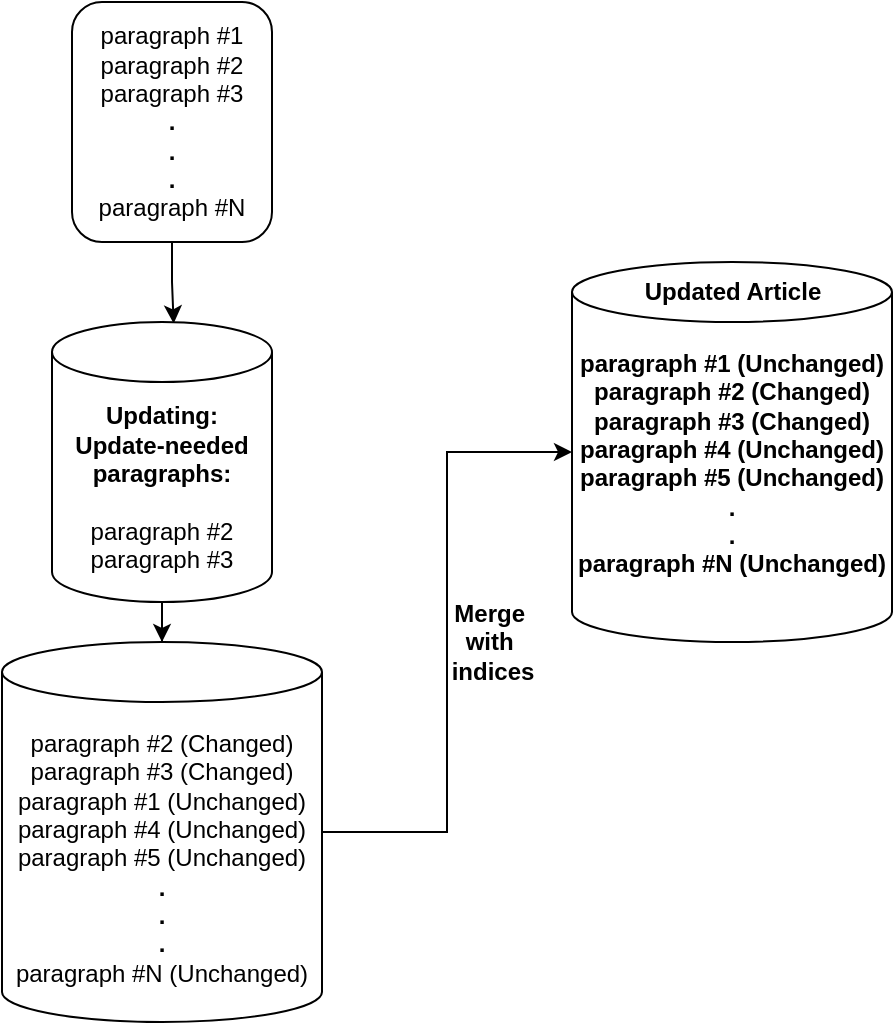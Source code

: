 <mxfile version="21.7.2" type="device">
  <diagram name="第 1 页" id="sE4ty2KnzMjDkDgEJrM9">
    <mxGraphModel dx="1193" dy="731" grid="1" gridSize="10" guides="1" tooltips="1" connect="1" arrows="1" fold="1" page="1" pageScale="1" pageWidth="827" pageHeight="1169" math="0" shadow="0">
      <root>
        <mxCell id="0" />
        <mxCell id="1" parent="0" />
        <mxCell id="4uikrzWbj6Hve89kQUTt-12" style="edgeStyle=orthogonalEdgeStyle;rounded=0;orthogonalLoop=1;jettySize=auto;html=1;entryX=0.553;entryY=0.005;entryDx=0;entryDy=0;entryPerimeter=0;" edge="1" parent="1" source="4uikrzWbj6Hve89kQUTt-1" target="4uikrzWbj6Hve89kQUTt-4">
          <mxGeometry relative="1" as="geometry" />
        </mxCell>
        <mxCell id="4uikrzWbj6Hve89kQUTt-1" value="paragraph #1&lt;br&gt;paragraph #2&lt;br&gt;&lt;div style=&quot;&quot;&gt;paragraph #3&lt;/div&gt;&lt;div style=&quot;&quot;&gt;&lt;b&gt;.&lt;/b&gt;&lt;/div&gt;&lt;div style=&quot;&quot;&gt;&lt;b&gt;.&lt;/b&gt;&lt;/div&gt;&lt;div style=&quot;&quot;&gt;&lt;b&gt;.&lt;/b&gt;&lt;/div&gt;&lt;div style=&quot;&quot;&gt;paragraph #N&lt;/div&gt;" style="rounded=1;whiteSpace=wrap;html=1;align=center;" vertex="1" parent="1">
          <mxGeometry x="320" y="10" width="100" height="120" as="geometry" />
        </mxCell>
        <mxCell id="4uikrzWbj6Hve89kQUTt-7" value="" style="edgeStyle=orthogonalEdgeStyle;rounded=0;orthogonalLoop=1;jettySize=auto;html=1;" edge="1" parent="1" source="4uikrzWbj6Hve89kQUTt-4" target="4uikrzWbj6Hve89kQUTt-6">
          <mxGeometry relative="1" as="geometry" />
        </mxCell>
        <mxCell id="4uikrzWbj6Hve89kQUTt-4" value="&lt;b&gt;Updating:&lt;br&gt;Update-needed paragraphs:&lt;br&gt;&lt;/b&gt;&lt;br&gt;paragraph #2&lt;br&gt;paragraph #3" style="shape=cylinder3;whiteSpace=wrap;html=1;boundedLbl=1;backgroundOutline=1;size=15;" vertex="1" parent="1">
          <mxGeometry x="310" y="170" width="110" height="140" as="geometry" />
        </mxCell>
        <mxCell id="4uikrzWbj6Hve89kQUTt-9" value="" style="edgeStyle=orthogonalEdgeStyle;rounded=0;orthogonalLoop=1;jettySize=auto;html=1;" edge="1" parent="1" source="4uikrzWbj6Hve89kQUTt-6" target="4uikrzWbj6Hve89kQUTt-8">
          <mxGeometry relative="1" as="geometry" />
        </mxCell>
        <mxCell id="4uikrzWbj6Hve89kQUTt-6" value="&lt;br&gt;&lt;span style=&quot;border-color: var(--border-color);&quot;&gt;paragraph #2 (Changed)&lt;br&gt;&lt;/span&gt;&lt;span style=&quot;border-color: var(--border-color);&quot;&gt;paragraph #3 (Changed)&lt;br&gt;&lt;span style=&quot;border-color: var(--border-color);&quot;&gt;paragraph #1 (Unchanged)&lt;br&gt;&lt;/span&gt;&lt;span style=&quot;border-color: var(--border-color);&quot;&gt;paragraph #4 (Unchanged)&lt;br&gt;&lt;/span&gt;&lt;span style=&quot;border-color: var(--border-color);&quot;&gt;paragraph #5 (Unchanged)&lt;br&gt;&lt;b&gt;.&lt;br&gt;.&lt;br&gt;.&lt;/b&gt;&lt;br&gt;&lt;/span&gt;&lt;span style=&quot;border-color: var(--border-color);&quot;&gt;paragraph #N (Unchanged)&lt;/span&gt;&lt;br&gt;&lt;/span&gt;&lt;b&gt;&lt;br&gt;&lt;/b&gt;" style="shape=cylinder3;whiteSpace=wrap;html=1;boundedLbl=1;backgroundOutline=1;size=15;" vertex="1" parent="1">
          <mxGeometry x="285" y="330" width="160" height="190" as="geometry" />
        </mxCell>
        <mxCell id="4uikrzWbj6Hve89kQUTt-8" value="&lt;b style=&quot;border-color: var(--border-color);&quot;&gt;&lt;b style=&quot;border-color: var(--border-color);&quot;&gt;paragraph #1 (Unchanged)&lt;br&gt;&lt;b style=&quot;border-color: var(--border-color);&quot;&gt;paragraph #2 (Changed)&lt;br&gt;&lt;/b&gt;&lt;b style=&quot;border-color: var(--border-color);&quot;&gt;paragraph #3 (Changed)&lt;/b&gt;&lt;br&gt;&lt;/b&gt;&lt;b style=&quot;border-color: var(--border-color);&quot;&gt;paragraph #4 (Unchanged)&lt;br&gt;&lt;/b&gt;&lt;b style=&quot;border-color: var(--border-color);&quot;&gt;paragraph #5 (Unchanged)&lt;br&gt;.&lt;br&gt;.&lt;br&gt;&lt;/b&gt;&lt;b style=&quot;border-color: var(--border-color);&quot;&gt;paragraph #N (Unchanged)&lt;/b&gt;&lt;br&gt;&lt;/b&gt;&lt;b&gt;&lt;br&gt;&lt;/b&gt;" style="shape=cylinder3;whiteSpace=wrap;html=1;boundedLbl=1;backgroundOutline=1;size=15;" vertex="1" parent="1">
          <mxGeometry x="570" y="140" width="160" height="190" as="geometry" />
        </mxCell>
        <mxCell id="4uikrzWbj6Hve89kQUTt-10" value="Merge&amp;nbsp;&lt;br&gt;with&amp;nbsp;&lt;br&gt;indices" style="text;html=1;align=center;verticalAlign=middle;resizable=0;points=[];autosize=1;strokeColor=none;fillColor=none;fontStyle=1" vertex="1" parent="1">
          <mxGeometry x="500" y="300" width="60" height="60" as="geometry" />
        </mxCell>
        <mxCell id="4uikrzWbj6Hve89kQUTt-11" value="Updated Article" style="text;html=1;align=center;verticalAlign=middle;resizable=0;points=[];autosize=1;strokeColor=none;fillColor=none;fontStyle=1" vertex="1" parent="1">
          <mxGeometry x="595" y="140" width="110" height="30" as="geometry" />
        </mxCell>
      </root>
    </mxGraphModel>
  </diagram>
</mxfile>

